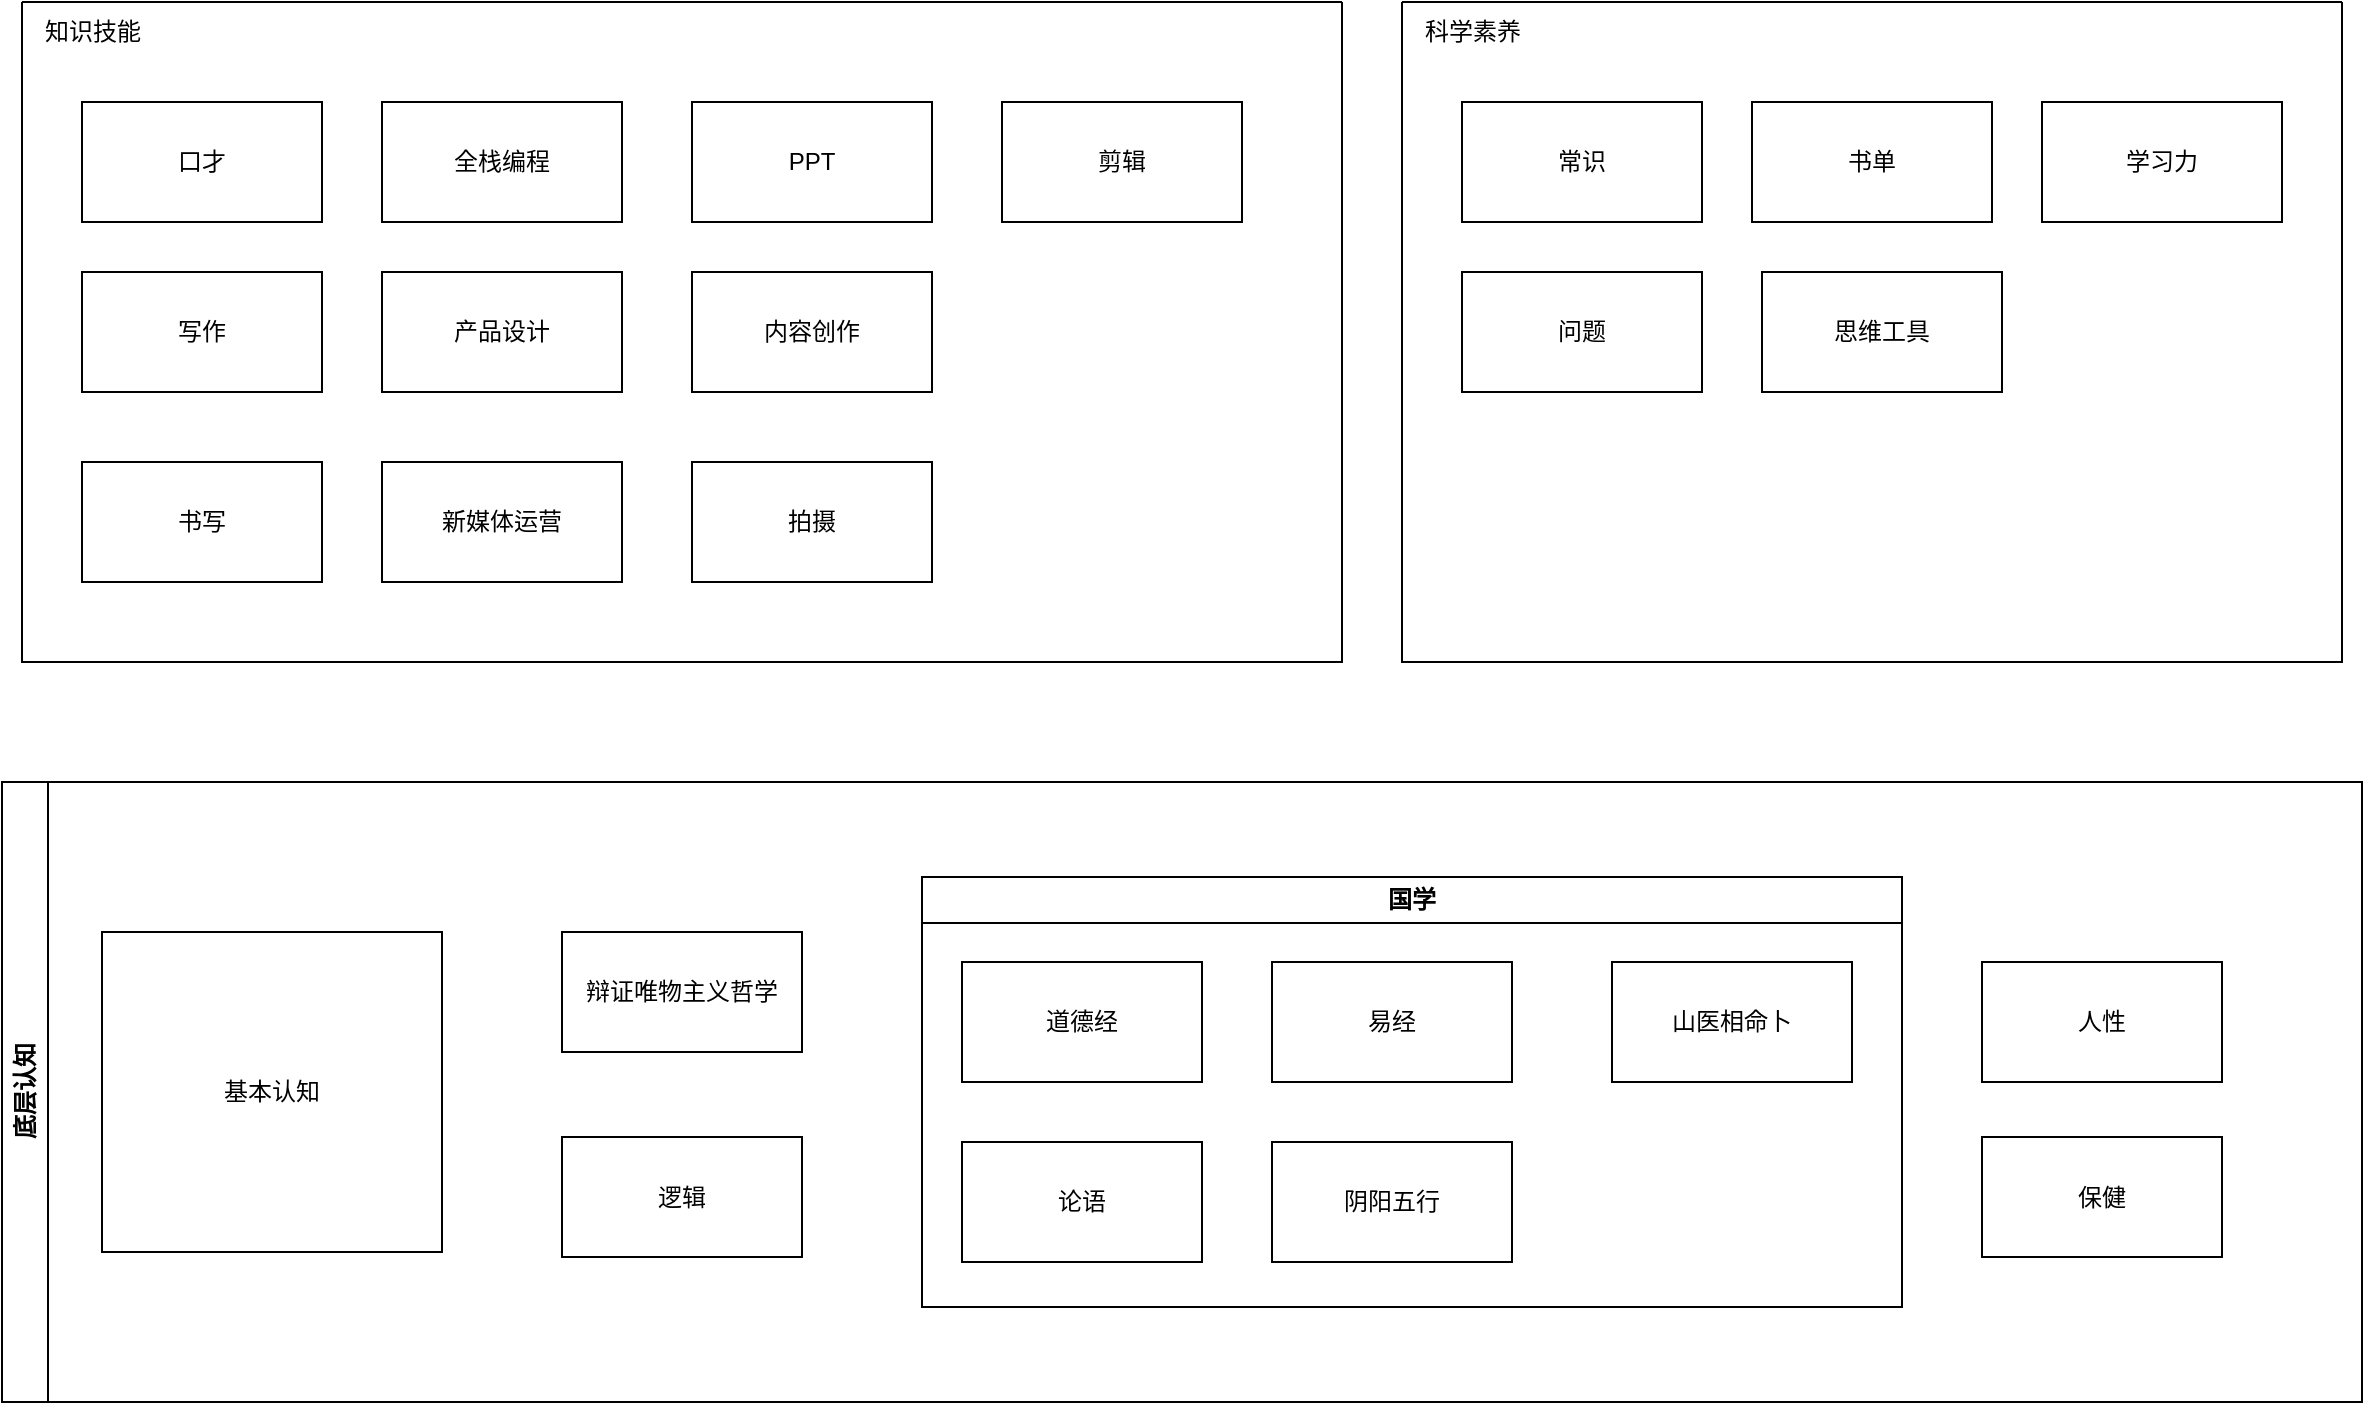 <mxfile>
    <diagram id="3csufW2fbrshyrc4d9s9" name="Page-1">
        <mxGraphModel dx="1185" dy="1128" grid="1" gridSize="10" guides="1" tooltips="1" connect="1" arrows="1" fold="1" page="1" pageScale="1" pageWidth="850" pageHeight="1100" math="0" shadow="0">
            <root>
                <mxCell id="0"/>
                <mxCell id="1" parent="0"/>
                <mxCell id="9" value="" style="swimlane;startSize=0;" parent="1" vertex="1">
                    <mxGeometry x="780" y="150" width="470" height="330" as="geometry"/>
                </mxCell>
                <mxCell id="12" value="科学素养" style="text;html=1;align=center;verticalAlign=middle;resizable=0;points=[];autosize=1;strokeColor=none;fillColor=none;" parent="9" vertex="1">
                    <mxGeometry width="70" height="30" as="geometry"/>
                </mxCell>
                <mxCell id="5" value="常识" style="rounded=0;whiteSpace=wrap;html=1;" parent="9" vertex="1">
                    <mxGeometry x="30" y="50" width="120" height="60" as="geometry"/>
                </mxCell>
                <mxCell id="54" value="书单" style="rounded=0;whiteSpace=wrap;html=1;" parent="9" vertex="1">
                    <mxGeometry x="175" y="50" width="120" height="60" as="geometry"/>
                </mxCell>
                <mxCell id="57" value="问题" style="rounded=0;whiteSpace=wrap;html=1;" parent="9" vertex="1">
                    <mxGeometry x="30" y="135" width="120" height="60" as="geometry"/>
                </mxCell>
                <mxCell id="56" value="思维工具" style="rounded=0;whiteSpace=wrap;html=1;" parent="9" vertex="1">
                    <mxGeometry x="180" y="135" width="120" height="60" as="geometry"/>
                </mxCell>
                <mxCell id="59" value="学习力" style="rounded=0;whiteSpace=wrap;html=1;" vertex="1" parent="9">
                    <mxGeometry x="320" y="50" width="120" height="60" as="geometry"/>
                </mxCell>
                <mxCell id="15" value="" style="swimlane;startSize=0;" parent="1" vertex="1">
                    <mxGeometry x="90" y="150" width="660" height="330" as="geometry"/>
                </mxCell>
                <mxCell id="16" value="知识技能" style="text;html=1;align=center;verticalAlign=middle;resizable=0;points=[];autosize=1;strokeColor=none;fillColor=none;" parent="15" vertex="1">
                    <mxGeometry width="70" height="30" as="geometry"/>
                </mxCell>
                <mxCell id="7" value="口才" style="rounded=0;whiteSpace=wrap;html=1;" parent="15" vertex="1">
                    <mxGeometry x="30" y="50" width="120" height="60" as="geometry"/>
                </mxCell>
                <mxCell id="33" value="写作" style="rounded=0;whiteSpace=wrap;html=1;" parent="15" vertex="1">
                    <mxGeometry x="30" y="135" width="120" height="60" as="geometry"/>
                </mxCell>
                <mxCell id="34" value="书写" style="rounded=0;whiteSpace=wrap;html=1;" parent="15" vertex="1">
                    <mxGeometry x="30" y="230" width="120" height="60" as="geometry"/>
                </mxCell>
                <mxCell id="35" value="全栈编程" style="rounded=0;whiteSpace=wrap;html=1;" parent="15" vertex="1">
                    <mxGeometry x="180" y="50" width="120" height="60" as="geometry"/>
                </mxCell>
                <mxCell id="36" value="PPT" style="rounded=0;whiteSpace=wrap;html=1;" parent="15" vertex="1">
                    <mxGeometry x="335" y="50" width="120" height="60" as="geometry"/>
                </mxCell>
                <mxCell id="38" value="拍摄" style="rounded=0;whiteSpace=wrap;html=1;" parent="15" vertex="1">
                    <mxGeometry x="335" y="230" width="120" height="60" as="geometry"/>
                </mxCell>
                <mxCell id="39" value="内容创作" style="rounded=0;whiteSpace=wrap;html=1;" parent="15" vertex="1">
                    <mxGeometry x="335" y="135" width="120" height="60" as="geometry"/>
                </mxCell>
                <mxCell id="40" value="产品设计" style="rounded=0;whiteSpace=wrap;html=1;" parent="15" vertex="1">
                    <mxGeometry x="180" y="135" width="120" height="60" as="geometry"/>
                </mxCell>
                <mxCell id="41" value="新媒体运营" style="rounded=0;whiteSpace=wrap;html=1;" parent="15" vertex="1">
                    <mxGeometry x="180" y="230" width="120" height="60" as="geometry"/>
                </mxCell>
                <mxCell id="49" value="剪辑" style="rounded=0;whiteSpace=wrap;html=1;" parent="15" vertex="1">
                    <mxGeometry x="490" y="50" width="120" height="60" as="geometry"/>
                </mxCell>
                <mxCell id="32" value="底层认知&lt;br&gt;" style="swimlane;horizontal=0;whiteSpace=wrap;html=1;" parent="1" vertex="1">
                    <mxGeometry x="80" y="540" width="1180" height="310" as="geometry"/>
                </mxCell>
                <mxCell id="25" value="国学" style="swimlane;whiteSpace=wrap;html=1;" parent="32" vertex="1">
                    <mxGeometry x="460" y="47.5" width="490" height="215" as="geometry"/>
                </mxCell>
                <mxCell id="26" value="道德经" style="rounded=0;whiteSpace=wrap;html=1;" parent="25" vertex="1">
                    <mxGeometry x="20" y="42.5" width="120" height="60" as="geometry"/>
                </mxCell>
                <mxCell id="27" value="论语" style="rounded=0;whiteSpace=wrap;html=1;" parent="25" vertex="1">
                    <mxGeometry x="20" y="132.5" width="120" height="60" as="geometry"/>
                </mxCell>
                <mxCell id="28" value="易经" style="rounded=0;whiteSpace=wrap;html=1;" parent="25" vertex="1">
                    <mxGeometry x="175" y="42.5" width="120" height="60" as="geometry"/>
                </mxCell>
                <mxCell id="29" value="阴阳五行" style="rounded=0;whiteSpace=wrap;html=1;" parent="25" vertex="1">
                    <mxGeometry x="175" y="132.5" width="120" height="60" as="geometry"/>
                </mxCell>
                <mxCell id="30" value="山医相命卜" style="rounded=0;whiteSpace=wrap;html=1;" parent="25" vertex="1">
                    <mxGeometry x="345" y="42.5" width="120" height="60" as="geometry"/>
                </mxCell>
                <mxCell id="3" value="逻辑" style="rounded=0;whiteSpace=wrap;html=1;" parent="32" vertex="1">
                    <mxGeometry x="280" y="177.5" width="120" height="60" as="geometry"/>
                </mxCell>
                <mxCell id="22" value="辩证唯物主义哲学" style="rounded=0;whiteSpace=wrap;html=1;" parent="32" vertex="1">
                    <mxGeometry x="280" y="75" width="120" height="60" as="geometry"/>
                </mxCell>
                <mxCell id="4" value="基本认知" style="rounded=0;whiteSpace=wrap;html=1;" parent="32" vertex="1">
                    <mxGeometry x="50" y="75" width="170" height="160" as="geometry"/>
                </mxCell>
                <mxCell id="58" value="人性" style="rounded=0;whiteSpace=wrap;html=1;" parent="32" vertex="1">
                    <mxGeometry x="990" y="90" width="120" height="60" as="geometry"/>
                </mxCell>
                <mxCell id="61" value="保健" style="rounded=0;whiteSpace=wrap;html=1;" vertex="1" parent="32">
                    <mxGeometry x="990" y="177.5" width="120" height="60" as="geometry"/>
                </mxCell>
            </root>
        </mxGraphModel>
    </diagram>
</mxfile>